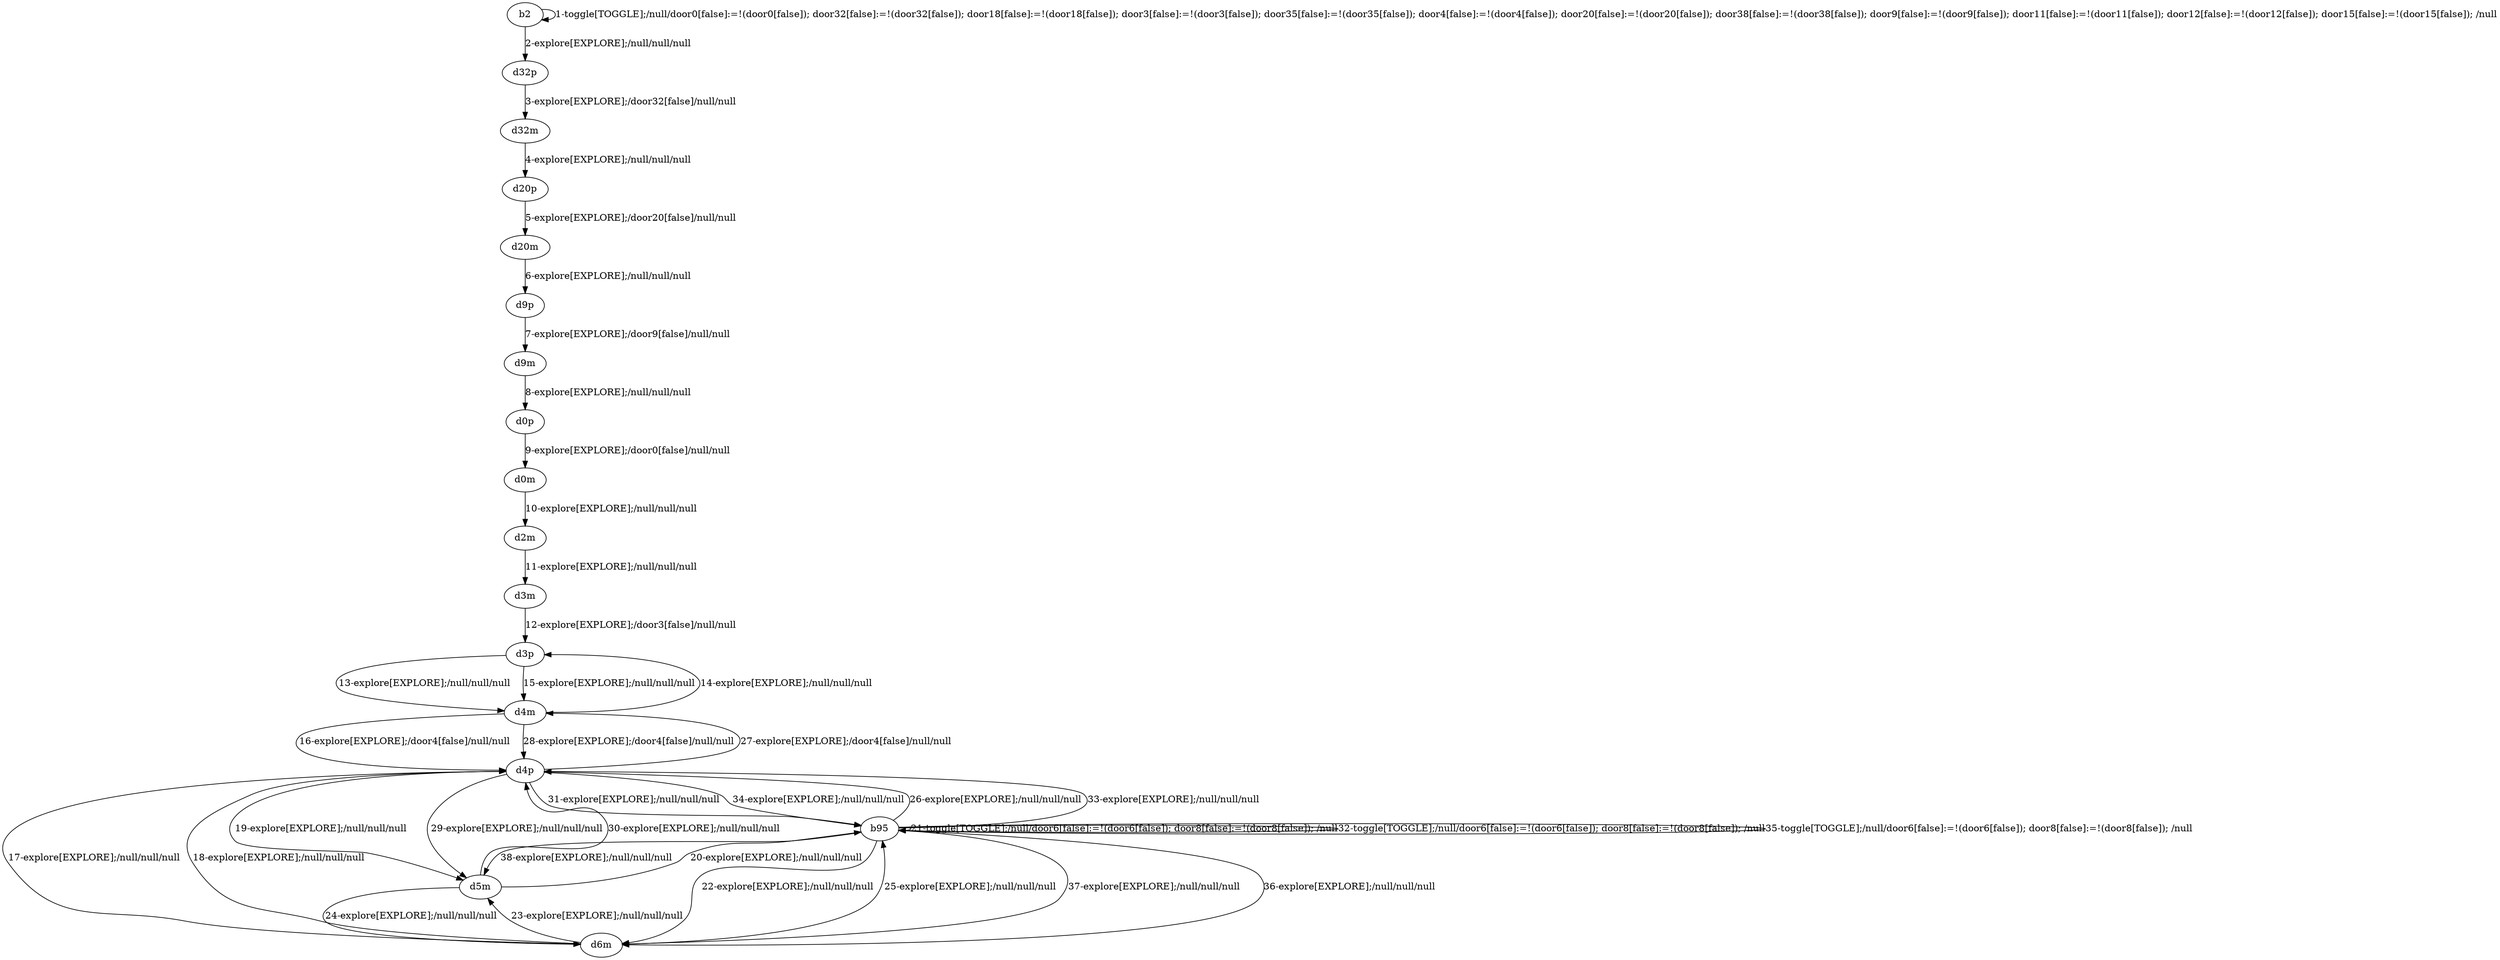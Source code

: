 # Total number of goals covered by this test: 3
# d4p --> d4m
# d4p --> d6m
# d6m --> d4p

digraph g {
"b2" -> "b2" [label = "1-toggle[TOGGLE];/null/door0[false]:=!(door0[false]); door32[false]:=!(door32[false]); door18[false]:=!(door18[false]); door3[false]:=!(door3[false]); door35[false]:=!(door35[false]); door4[false]:=!(door4[false]); door20[false]:=!(door20[false]); door38[false]:=!(door38[false]); door9[false]:=!(door9[false]); door11[false]:=!(door11[false]); door12[false]:=!(door12[false]); door15[false]:=!(door15[false]); /null"];
"b2" -> "d32p" [label = "2-explore[EXPLORE];/null/null/null"];
"d32p" -> "d32m" [label = "3-explore[EXPLORE];/door32[false]/null/null"];
"d32m" -> "d20p" [label = "4-explore[EXPLORE];/null/null/null"];
"d20p" -> "d20m" [label = "5-explore[EXPLORE];/door20[false]/null/null"];
"d20m" -> "d9p" [label = "6-explore[EXPLORE];/null/null/null"];
"d9p" -> "d9m" [label = "7-explore[EXPLORE];/door9[false]/null/null"];
"d9m" -> "d0p" [label = "8-explore[EXPLORE];/null/null/null"];
"d0p" -> "d0m" [label = "9-explore[EXPLORE];/door0[false]/null/null"];
"d0m" -> "d2m" [label = "10-explore[EXPLORE];/null/null/null"];
"d2m" -> "d3m" [label = "11-explore[EXPLORE];/null/null/null"];
"d3m" -> "d3p" [label = "12-explore[EXPLORE];/door3[false]/null/null"];
"d3p" -> "d4m" [label = "13-explore[EXPLORE];/null/null/null"];
"d4m" -> "d3p" [label = "14-explore[EXPLORE];/null/null/null"];
"d3p" -> "d4m" [label = "15-explore[EXPLORE];/null/null/null"];
"d4m" -> "d4p" [label = "16-explore[EXPLORE];/door4[false]/null/null"];
"d4p" -> "d6m" [label = "17-explore[EXPLORE];/null/null/null"];
"d6m" -> "d4p" [label = "18-explore[EXPLORE];/null/null/null"];
"d4p" -> "d5m" [label = "19-explore[EXPLORE];/null/null/null"];
"d5m" -> "b95" [label = "20-explore[EXPLORE];/null/null/null"];
"b95" -> "b95" [label = "21-toggle[TOGGLE];/null/door6[false]:=!(door6[false]); door8[false]:=!(door8[false]); /null"];
"b95" -> "d6m" [label = "22-explore[EXPLORE];/null/null/null"];
"d6m" -> "d5m" [label = "23-explore[EXPLORE];/null/null/null"];
"d5m" -> "d6m" [label = "24-explore[EXPLORE];/null/null/null"];
"d6m" -> "b95" [label = "25-explore[EXPLORE];/null/null/null"];
"b95" -> "d4p" [label = "26-explore[EXPLORE];/null/null/null"];
"d4p" -> "d4m" [label = "27-explore[EXPLORE];/door4[false]/null/null"];
"d4m" -> "d4p" [label = "28-explore[EXPLORE];/door4[false]/null/null"];
"d4p" -> "d5m" [label = "29-explore[EXPLORE];/null/null/null"];
"d5m" -> "d4p" [label = "30-explore[EXPLORE];/null/null/null"];
"d4p" -> "b95" [label = "31-explore[EXPLORE];/null/null/null"];
"b95" -> "b95" [label = "32-toggle[TOGGLE];/null/door6[false]:=!(door6[false]); door8[false]:=!(door8[false]); /null"];
"b95" -> "d4p" [label = "33-explore[EXPLORE];/null/null/null"];
"d4p" -> "b95" [label = "34-explore[EXPLORE];/null/null/null"];
"b95" -> "b95" [label = "35-toggle[TOGGLE];/null/door6[false]:=!(door6[false]); door8[false]:=!(door8[false]); /null"];
"b95" -> "d6m" [label = "36-explore[EXPLORE];/null/null/null"];
"d6m" -> "b95" [label = "37-explore[EXPLORE];/null/null/null"];
"b95" -> "d5m" [label = "38-explore[EXPLORE];/null/null/null"];
}
